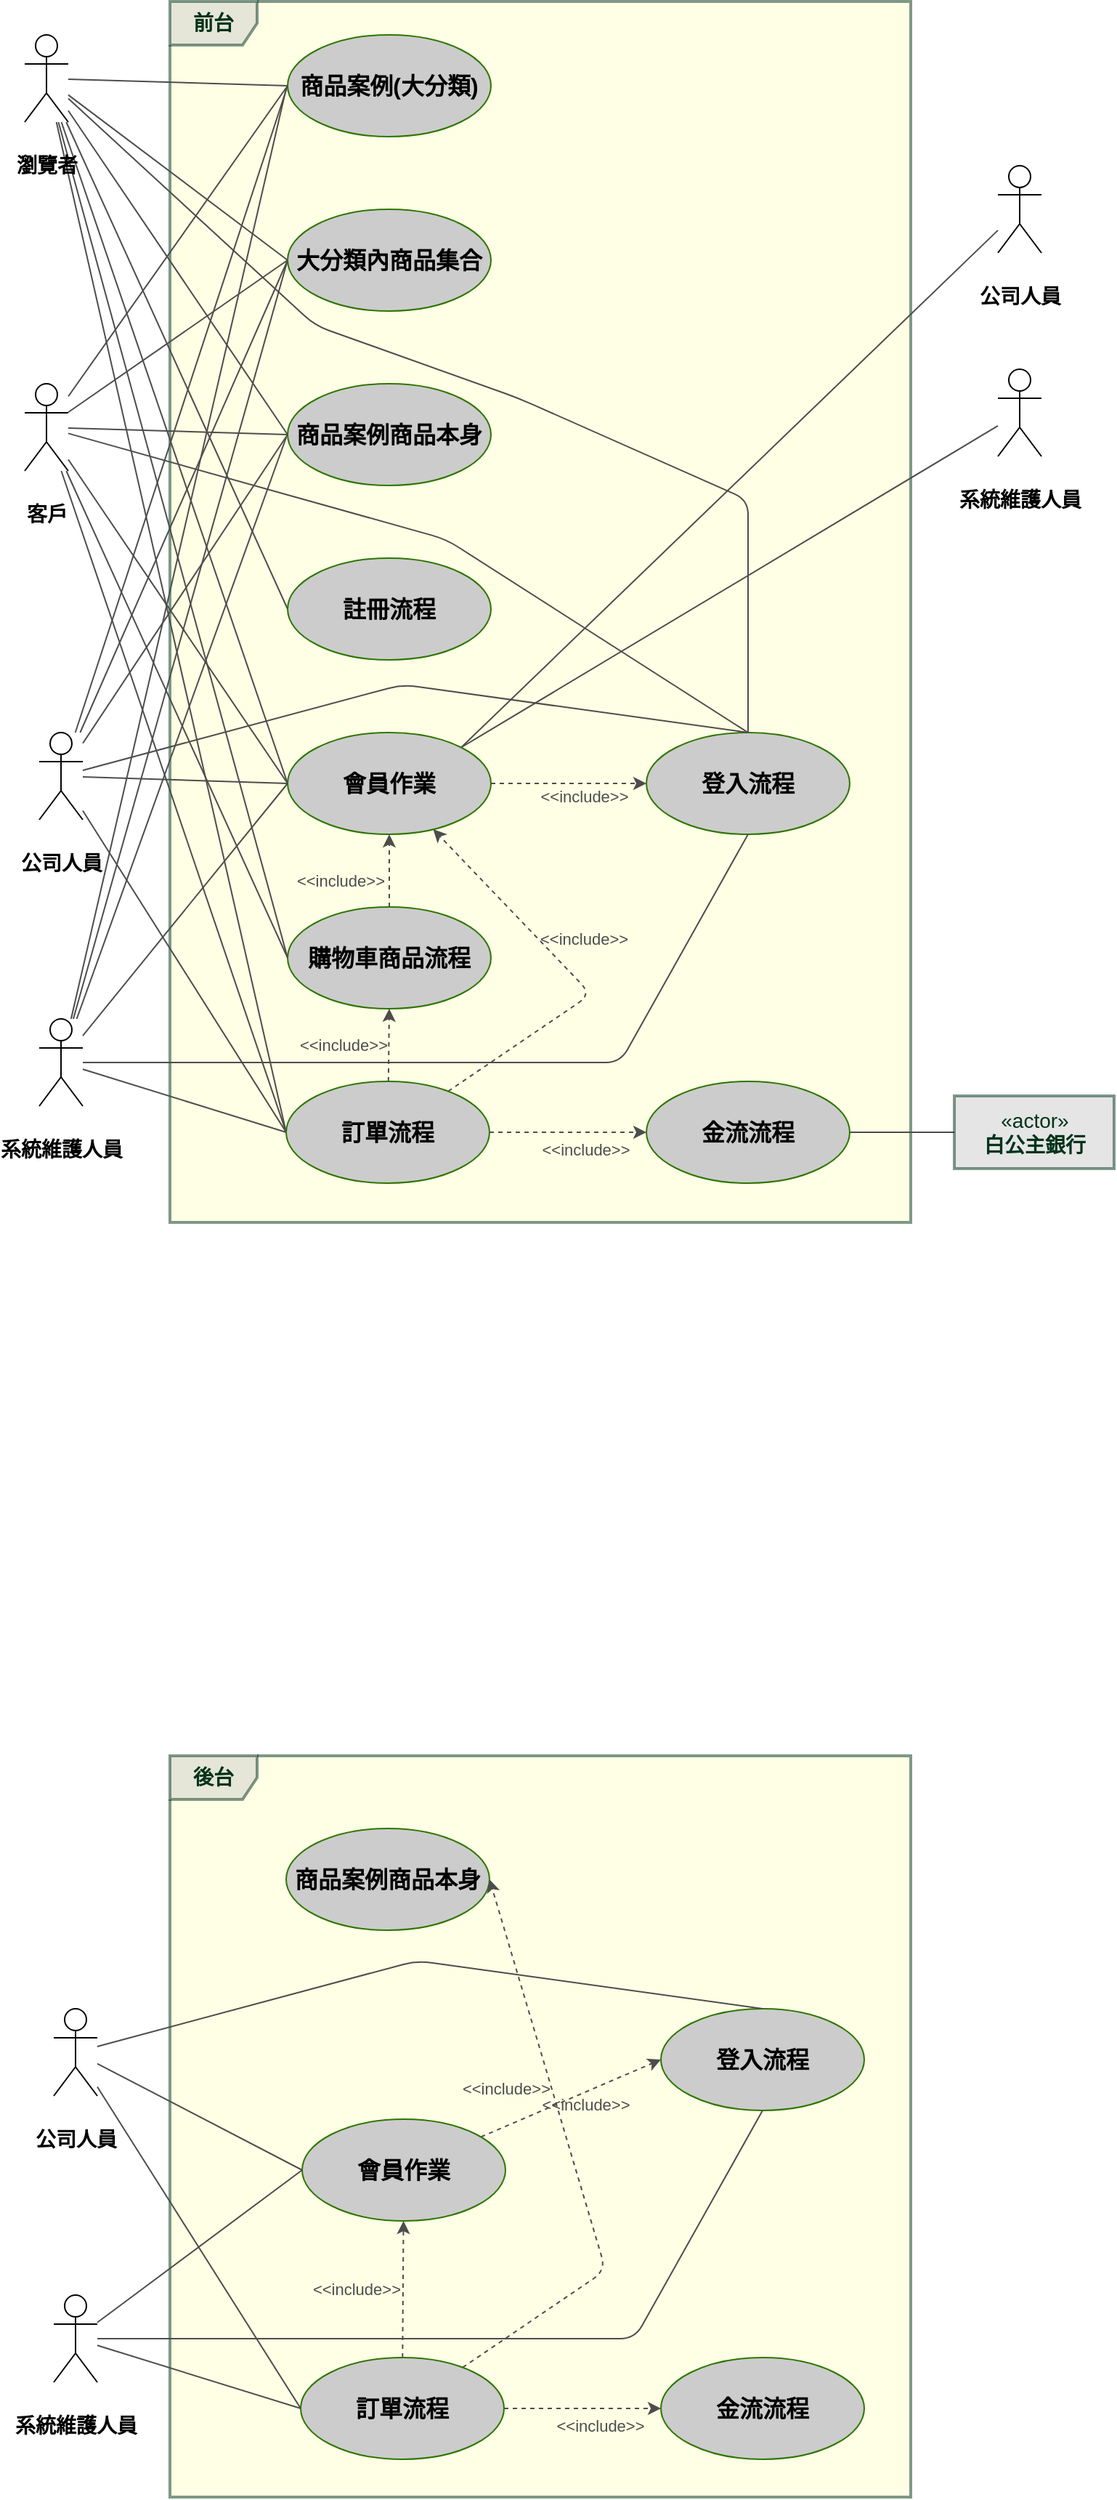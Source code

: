 <mxfile pages="3">
    <diagram id="V7DGzK6TTjDBdNX_tZ4m" name="(b) 小題">
        <mxGraphModel dx="1795" dy="998" grid="0" gridSize="10" guides="1" tooltips="1" connect="1" arrows="1" fold="1" page="1" pageScale="1" pageWidth="827" pageHeight="1169" background="#ffffff" math="0" shadow="0">
            <root>
                <mxCell id="0"/>
                <mxCell id="1" parent="0"/>
                <mxCell id="jiONsvnFXh6poPVzHXg6-112" value="&lt;b&gt;前台&lt;/b&gt;" style="shape=umlFrame;whiteSpace=wrap;html=1;shadow=0;glass=0;labelBackgroundColor=none;fontSize=14;fontColor=#00331A;strokeColor=#00331A;strokeWidth=2;fillColor=#CCCCCC;gradientColor=none;opacity=50;labelBorderColor=none;swimlaneFillColor=#FFFFCC;" parent="1" vertex="1">
                    <mxGeometry x="170" y="40" width="510" height="840" as="geometry"/>
                </mxCell>
                <mxCell id="2lpB8Ap2M8CmDzndFlWm-1" style="edgeStyle=none;html=1;entryX=0;entryY=0.5;entryDx=0;entryDy=0;strokeColor=none;endArrow=none;endFill=0;" parent="1" source="2lpB8Ap2M8CmDzndFlWm-10" target="2lpB8Ap2M8CmDzndFlWm-11" edge="1">
                    <mxGeometry relative="1" as="geometry"/>
                </mxCell>
                <mxCell id="2lpB8Ap2M8CmDzndFlWm-2" style="edgeStyle=none;html=1;entryX=0;entryY=0.5;entryDx=0;entryDy=0;startArrow=none;startFill=0;endArrow=none;endFill=0;strokeColor=#4D4D4D;" parent="1" source="2lpB8Ap2M8CmDzndFlWm-10" target="2lpB8Ap2M8CmDzndFlWm-11" edge="1">
                    <mxGeometry relative="1" as="geometry"/>
                </mxCell>
                <mxCell id="2lpB8Ap2M8CmDzndFlWm-3" style="edgeStyle=none;html=1;entryX=0;entryY=0.5;entryDx=0;entryDy=0;startArrow=none;startFill=0;endArrow=none;endFill=0;strokeColor=#4D4D4D;" parent="1" source="2lpB8Ap2M8CmDzndFlWm-10" target="2lpB8Ap2M8CmDzndFlWm-12" edge="1">
                    <mxGeometry relative="1" as="geometry"/>
                </mxCell>
                <mxCell id="2lpB8Ap2M8CmDzndFlWm-4" style="edgeStyle=none;html=1;entryX=0;entryY=0.5;entryDx=0;entryDy=0;startArrow=none;startFill=0;endArrow=none;endFill=0;strokeColor=#4D4D4D;" parent="1" source="2lpB8Ap2M8CmDzndFlWm-10" target="2lpB8Ap2M8CmDzndFlWm-13" edge="1">
                    <mxGeometry relative="1" as="geometry"/>
                </mxCell>
                <mxCell id="2lpB8Ap2M8CmDzndFlWm-5" style="edgeStyle=none;html=1;entryX=0;entryY=0.5;entryDx=0;entryDy=0;startArrow=none;startFill=0;endArrow=none;endFill=0;strokeColor=#4D4D4D;" parent="1" source="2lpB8Ap2M8CmDzndFlWm-10" target="2lpB8Ap2M8CmDzndFlWm-14" edge="1">
                    <mxGeometry relative="1" as="geometry"/>
                </mxCell>
                <mxCell id="2lpB8Ap2M8CmDzndFlWm-6" style="edgeStyle=none;html=1;entryX=0;entryY=0.5;entryDx=0;entryDy=0;startArrow=none;startFill=0;endArrow=none;endFill=0;strokeColor=#4D4D4D;" parent="1" source="2lpB8Ap2M8CmDzndFlWm-10" target="2lpB8Ap2M8CmDzndFlWm-18" edge="1">
                    <mxGeometry relative="1" as="geometry"/>
                </mxCell>
                <mxCell id="2lpB8Ap2M8CmDzndFlWm-7" style="edgeStyle=none;html=1;startArrow=none;startFill=0;endArrow=none;endFill=0;entryX=0.5;entryY=0;entryDx=0;entryDy=0;strokeColor=#4D4D4D;" parent="1" source="2lpB8Ap2M8CmDzndFlWm-10" target="2lpB8Ap2M8CmDzndFlWm-15" edge="1">
                    <mxGeometry relative="1" as="geometry">
                        <mxPoint x="610" y="533" as="targetPoint"/>
                        <Array as="points">
                            <mxPoint x="270" y="263"/>
                            <mxPoint x="410" y="313"/>
                            <mxPoint x="568" y="383"/>
                        </Array>
                    </mxGeometry>
                </mxCell>
                <mxCell id="2lpB8Ap2M8CmDzndFlWm-8" style="edgeStyle=none;html=1;entryX=0;entryY=0.5;entryDx=0;entryDy=0;startArrow=none;startFill=0;endArrow=none;endFill=0;strokeColor=#4D4D4D;" parent="1" source="2lpB8Ap2M8CmDzndFlWm-10" target="2lpB8Ap2M8CmDzndFlWm-25" edge="1">
                    <mxGeometry relative="1" as="geometry"/>
                </mxCell>
                <mxCell id="2lpB8Ap2M8CmDzndFlWm-9" style="edgeStyle=none;html=1;entryX=0;entryY=0.5;entryDx=0;entryDy=0;startArrow=none;startFill=0;endArrow=none;endFill=0;strokeColor=#4D4D4D;" parent="1" source="2lpB8Ap2M8CmDzndFlWm-10" target="2lpB8Ap2M8CmDzndFlWm-28" edge="1">
                    <mxGeometry relative="1" as="geometry"/>
                </mxCell>
                <mxCell id="2lpB8Ap2M8CmDzndFlWm-10" value="瀏覽者" style="shape=umlActor;verticalLabelPosition=bottom;verticalAlign=middle;html=1;shadow=0;fillColor=none;gradientColor=none;strokeColor=#000000;fontColor=#000000;fontSize=14;fontStyle=1" parent="1" vertex="1">
                    <mxGeometry x="70" y="63" width="30" height="60" as="geometry"/>
                </mxCell>
                <mxCell id="2lpB8Ap2M8CmDzndFlWm-11" value="商品案例(大分類)" style="ellipse;whiteSpace=wrap;html=1;fontStyle=1;fontSize=16;fillColor=#CCCCCC;fontColor=#000000;strokeColor=#2D7600;" parent="1" vertex="1">
                    <mxGeometry x="251" y="63" width="140" height="70" as="geometry"/>
                </mxCell>
                <mxCell id="2lpB8Ap2M8CmDzndFlWm-12" value="大分類內商品集合" style="ellipse;whiteSpace=wrap;html=1;fontStyle=1;fontSize=16;fillColor=#CCCCCC;fontColor=#000000;strokeColor=#2D7600;" parent="1" vertex="1">
                    <mxGeometry x="251" y="183" width="140" height="70" as="geometry"/>
                </mxCell>
                <mxCell id="2lpB8Ap2M8CmDzndFlWm-13" value="商品案例商品本身" style="ellipse;whiteSpace=wrap;html=1;fontStyle=1;fontSize=16;fillColor=#CCCCCC;fontColor=#000000;strokeColor=#2D7600;" parent="1" vertex="1">
                    <mxGeometry x="251" y="303" width="140" height="70" as="geometry"/>
                </mxCell>
                <mxCell id="2lpB8Ap2M8CmDzndFlWm-14" value="註冊流程" style="ellipse;whiteSpace=wrap;html=1;fontStyle=1;fontSize=16;fillColor=#CCCCCC;fontColor=#000000;strokeColor=#2D7600;" parent="1" vertex="1">
                    <mxGeometry x="251" y="423" width="140" height="70" as="geometry"/>
                </mxCell>
                <mxCell id="2lpB8Ap2M8CmDzndFlWm-15" value="登入流程" style="ellipse;whiteSpace=wrap;html=1;fontStyle=1;fontSize=16;fillColor=#CCCCCC;fontColor=#000000;strokeColor=#2D7600;" parent="1" vertex="1">
                    <mxGeometry x="498" y="543" width="140" height="70" as="geometry"/>
                </mxCell>
                <mxCell id="2lpB8Ap2M8CmDzndFlWm-16" style="edgeStyle=none;html=1;dashed=1;startArrow=none;startFill=0;endArrow=classic;endFill=1;entryX=0.5;entryY=1;entryDx=0;entryDy=0;strokeColor=#4D4D4D;" parent="1" source="2lpB8Ap2M8CmDzndFlWm-18" target="2lpB8Ap2M8CmDzndFlWm-28" edge="1">
                    <mxGeometry relative="1" as="geometry"/>
                </mxCell>
                <mxCell id="2lpB8Ap2M8CmDzndFlWm-17" value="&amp;lt;&amp;lt;include&amp;gt;&amp;gt;" style="edgeLabel;html=1;align=right;verticalAlign=middle;resizable=0;points=[];labelBackgroundColor=none;fontColor=#4D4D4D;" parent="2lpB8Ap2M8CmDzndFlWm-16" vertex="1" connectable="0">
                    <mxGeometry x="-0.276" y="3" relative="1" as="geometry">
                        <mxPoint as="offset"/>
                    </mxGeometry>
                </mxCell>
                <mxCell id="2lpB8Ap2M8CmDzndFlWm-18" value="購物車商品流程" style="ellipse;whiteSpace=wrap;html=1;fontStyle=1;fontSize=16;fillColor=#CCCCCC;fontColor=#000000;strokeColor=#2D7600;" parent="1" vertex="1">
                    <mxGeometry x="251" y="663" width="140" height="70" as="geometry"/>
                </mxCell>
                <mxCell id="WgGnD8_wtzOXUDFYN0VH-56" style="edgeStyle=none;html=1;entryX=0;entryY=0.5;entryDx=0;entryDy=0;labelBackgroundColor=none;fontSize=14;fontColor=#00331A;startArrow=none;startFill=0;endArrow=none;endFill=0;strokeColor=#4D4D4D;" parent="1" source="2lpB8Ap2M8CmDzndFlWm-19" target="WgGnD8_wtzOXUDFYN0VH-55" edge="1">
                    <mxGeometry relative="1" as="geometry"/>
                </mxCell>
                <mxCell id="2lpB8Ap2M8CmDzndFlWm-19" value="金流流程" style="ellipse;whiteSpace=wrap;html=1;fontStyle=1;fontSize=16;fillColor=#CCCCCC;fontColor=#000000;strokeColor=#2D7600;" parent="1" vertex="1">
                    <mxGeometry x="498" y="783" width="140" height="70" as="geometry"/>
                </mxCell>
                <mxCell id="2lpB8Ap2M8CmDzndFlWm-20" value="&amp;lt;&amp;lt;include&amp;gt;&amp;gt;" style="edgeStyle=none;html=1;entryX=0.5;entryY=1;entryDx=0;entryDy=0;startArrow=none;startFill=0;endArrow=classic;endFill=1;dashed=1;align=right;labelBackgroundColor=none;fontColor=#4D4D4D;strokeColor=#4D4D4D;" parent="1" source="2lpB8Ap2M8CmDzndFlWm-25" target="2lpB8Ap2M8CmDzndFlWm-18" edge="1">
                    <mxGeometry relative="1" as="geometry"/>
                </mxCell>
                <mxCell id="2lpB8Ap2M8CmDzndFlWm-21" style="edgeStyle=none;html=1;dashed=1;startArrow=none;startFill=0;endArrow=classic;endFill=1;strokeColor=#4D4D4D;" parent="1" source="2lpB8Ap2M8CmDzndFlWm-25" target="2lpB8Ap2M8CmDzndFlWm-28" edge="1">
                    <mxGeometry relative="1" as="geometry">
                        <Array as="points">
                            <mxPoint x="460" y="723"/>
                        </Array>
                    </mxGeometry>
                </mxCell>
                <mxCell id="2lpB8Ap2M8CmDzndFlWm-22" value="&amp;lt;&amp;lt;include&amp;gt;&amp;gt;" style="edgeLabel;html=1;align=left;verticalAlign=middle;resizable=0;points=[];fontColor=#4D4D4D;labelBackgroundColor=none;" parent="2lpB8Ap2M8CmDzndFlWm-21" vertex="1" connectable="0">
                    <mxGeometry x="0.25" relative="1" as="geometry">
                        <mxPoint as="offset"/>
                    </mxGeometry>
                </mxCell>
                <mxCell id="2lpB8Ap2M8CmDzndFlWm-23" style="edgeStyle=none;html=1;entryX=0;entryY=0.5;entryDx=0;entryDy=0;dashed=1;startArrow=none;startFill=0;endArrow=classic;endFill=1;strokeColor=#4D4D4D;" parent="1" source="2lpB8Ap2M8CmDzndFlWm-25" target="2lpB8Ap2M8CmDzndFlWm-19" edge="1">
                    <mxGeometry relative="1" as="geometry"/>
                </mxCell>
                <mxCell id="2lpB8Ap2M8CmDzndFlWm-24" value="&amp;lt;&amp;lt;include&amp;gt;&amp;gt;" style="edgeLabel;html=1;align=center;verticalAlign=top;resizable=0;points=[];fontColor=#4D4D4D;labelBackgroundColor=none;" parent="2lpB8Ap2M8CmDzndFlWm-23" vertex="1" connectable="0">
                    <mxGeometry x="0.217" y="1" relative="1" as="geometry">
                        <mxPoint as="offset"/>
                    </mxGeometry>
                </mxCell>
                <mxCell id="2lpB8Ap2M8CmDzndFlWm-25" value="訂單流程" style="ellipse;whiteSpace=wrap;html=1;fontStyle=1;fontSize=16;fillColor=#CCCCCC;fontColor=#000000;strokeColor=#2D7600;" parent="1" vertex="1">
                    <mxGeometry x="250" y="783" width="140" height="70" as="geometry"/>
                </mxCell>
                <mxCell id="2lpB8Ap2M8CmDzndFlWm-26" style="edgeStyle=none;html=1;entryX=0;entryY=0.5;entryDx=0;entryDy=0;startArrow=none;startFill=0;endArrow=classic;endFill=1;dashed=1;spacingBottom=0;verticalAlign=bottom;strokeColor=#4D4D4D;" parent="1" source="2lpB8Ap2M8CmDzndFlWm-28" target="2lpB8Ap2M8CmDzndFlWm-15" edge="1">
                    <mxGeometry relative="1" as="geometry"/>
                </mxCell>
                <mxCell id="2lpB8Ap2M8CmDzndFlWm-27" value="&amp;lt;&amp;lt;include&amp;gt;&amp;gt;" style="edgeLabel;html=1;align=center;verticalAlign=top;resizable=0;points=[];horizontal=1;labelBackgroundColor=none;fontColor=#4D4D4D;" parent="2lpB8Ap2M8CmDzndFlWm-26" vertex="1" connectable="0">
                    <mxGeometry x="0.187" y="4" relative="1" as="geometry">
                        <mxPoint as="offset"/>
                    </mxGeometry>
                </mxCell>
                <mxCell id="2lpB8Ap2M8CmDzndFlWm-28" value="會員作業" style="ellipse;whiteSpace=wrap;html=1;fontStyle=1;fontSize=16;fillColor=#CCCCCC;fontColor=#000000;strokeColor=#2D7600;" parent="1" vertex="1">
                    <mxGeometry x="251" y="543" width="140" height="70" as="geometry"/>
                </mxCell>
                <mxCell id="2lpB8Ap2M8CmDzndFlWm-29" style="edgeStyle=none;html=1;entryX=1;entryY=0;entryDx=0;entryDy=0;labelBackgroundColor=none;fontSize=14;fontColor=#4D4D4D;startArrow=none;startFill=0;endArrow=none;endFill=0;strokeColor=#4D4D4D;" parent="1" source="2lpB8Ap2M8CmDzndFlWm-30" target="2lpB8Ap2M8CmDzndFlWm-28" edge="1">
                    <mxGeometry relative="1" as="geometry"/>
                </mxCell>
                <mxCell id="2lpB8Ap2M8CmDzndFlWm-30" value="公司人員" style="shape=umlActor;verticalLabelPosition=bottom;verticalAlign=middle;html=1;shadow=0;fillColor=none;gradientColor=none;strokeColor=#000000;fontColor=#000000;fontSize=14;fontStyle=1" parent="1" vertex="1">
                    <mxGeometry x="740" y="153" width="30" height="60" as="geometry"/>
                </mxCell>
                <mxCell id="2lpB8Ap2M8CmDzndFlWm-31" style="edgeStyle=none;html=1;entryX=1;entryY=0;entryDx=0;entryDy=0;labelBackgroundColor=none;fontSize=14;fontColor=#4D4D4D;startArrow=none;startFill=0;endArrow=none;endFill=0;strokeColor=#4D4D4D;" parent="1" source="2lpB8Ap2M8CmDzndFlWm-32" target="2lpB8Ap2M8CmDzndFlWm-28" edge="1">
                    <mxGeometry relative="1" as="geometry"/>
                </mxCell>
                <mxCell id="2lpB8Ap2M8CmDzndFlWm-32" value="系統維護人員" style="shape=umlActor;verticalLabelPosition=bottom;verticalAlign=middle;html=1;shadow=0;fillColor=none;gradientColor=none;strokeColor=#000000;fontColor=#000000;fontSize=14;fontStyle=1" parent="1" vertex="1">
                    <mxGeometry x="740" y="293" width="30" height="60" as="geometry"/>
                </mxCell>
                <mxCell id="2lpB8Ap2M8CmDzndFlWm-33" style="edgeStyle=none;html=1;entryX=0;entryY=0.5;entryDx=0;entryDy=0;labelBackgroundColor=none;fontSize=14;fontColor=#00331A;startArrow=none;startFill=0;endArrow=none;endFill=0;strokeColor=#4D4D4D;" parent="1" source="2lpB8Ap2M8CmDzndFlWm-40" target="2lpB8Ap2M8CmDzndFlWm-11" edge="1">
                    <mxGeometry relative="1" as="geometry"/>
                </mxCell>
                <mxCell id="2lpB8Ap2M8CmDzndFlWm-34" style="edgeStyle=none;html=1;entryX=0;entryY=0.5;entryDx=0;entryDy=0;labelBackgroundColor=none;fontSize=14;fontColor=#00331A;startArrow=none;startFill=0;endArrow=none;endFill=0;strokeColor=#4D4D4D;" parent="1" source="2lpB8Ap2M8CmDzndFlWm-40" target="2lpB8Ap2M8CmDzndFlWm-12" edge="1">
                    <mxGeometry relative="1" as="geometry"/>
                </mxCell>
                <mxCell id="2lpB8Ap2M8CmDzndFlWm-35" style="edgeStyle=none;html=1;entryX=0;entryY=0.5;entryDx=0;entryDy=0;labelBackgroundColor=none;fontSize=14;fontColor=#00331A;startArrow=none;startFill=0;endArrow=none;endFill=0;strokeColor=#4D4D4D;" parent="1" source="2lpB8Ap2M8CmDzndFlWm-40" target="2lpB8Ap2M8CmDzndFlWm-13" edge="1">
                    <mxGeometry relative="1" as="geometry"/>
                </mxCell>
                <mxCell id="2lpB8Ap2M8CmDzndFlWm-36" style="edgeStyle=none;html=1;entryX=0.5;entryY=0;entryDx=0;entryDy=0;labelBackgroundColor=none;fontSize=14;fontColor=#00331A;startArrow=none;startFill=0;endArrow=none;endFill=0;strokeColor=#4D4D4D;" parent="1" source="2lpB8Ap2M8CmDzndFlWm-40" target="2lpB8Ap2M8CmDzndFlWm-15" edge="1">
                    <mxGeometry relative="1" as="geometry">
                        <Array as="points">
                            <mxPoint x="360" y="410"/>
                        </Array>
                    </mxGeometry>
                </mxCell>
                <mxCell id="2lpB8Ap2M8CmDzndFlWm-37" style="edgeStyle=none;html=1;entryX=0;entryY=0.5;entryDx=0;entryDy=0;labelBackgroundColor=none;fontSize=14;fontColor=#00331A;startArrow=none;startFill=0;endArrow=none;endFill=0;strokeColor=#4D4D4D;" parent="1" source="2lpB8Ap2M8CmDzndFlWm-40" target="2lpB8Ap2M8CmDzndFlWm-28" edge="1">
                    <mxGeometry relative="1" as="geometry"/>
                </mxCell>
                <mxCell id="2lpB8Ap2M8CmDzndFlWm-38" style="edgeStyle=none;html=1;entryX=0;entryY=0.5;entryDx=0;entryDy=0;labelBackgroundColor=none;fontSize=14;fontColor=#00331A;startArrow=none;startFill=0;endArrow=none;endFill=0;strokeColor=#4D4D4D;" parent="1" source="2lpB8Ap2M8CmDzndFlWm-40" target="2lpB8Ap2M8CmDzndFlWm-18" edge="1">
                    <mxGeometry relative="1" as="geometry"/>
                </mxCell>
                <mxCell id="2lpB8Ap2M8CmDzndFlWm-39" style="edgeStyle=none;html=1;entryX=0;entryY=0.5;entryDx=0;entryDy=0;labelBackgroundColor=none;fontSize=14;fontColor=#00331A;startArrow=none;startFill=0;endArrow=none;endFill=0;strokeColor=#4D4D4D;" parent="1" source="2lpB8Ap2M8CmDzndFlWm-40" target="2lpB8Ap2M8CmDzndFlWm-25" edge="1">
                    <mxGeometry relative="1" as="geometry"/>
                </mxCell>
                <mxCell id="2lpB8Ap2M8CmDzndFlWm-40" value="客戶" style="shape=umlActor;verticalLabelPosition=bottom;verticalAlign=middle;html=1;shadow=0;fillColor=none;gradientColor=none;strokeColor=#000000;fontColor=#000000;fontSize=14;fontStyle=1" parent="1" vertex="1">
                    <mxGeometry x="70" y="303" width="30" height="60" as="geometry"/>
                </mxCell>
                <mxCell id="2lpB8Ap2M8CmDzndFlWm-41" style="edgeStyle=none;html=1;entryX=0;entryY=0.5;entryDx=0;entryDy=0;labelBackgroundColor=none;fontSize=14;fontColor=#00331A;startArrow=none;startFill=0;endArrow=none;endFill=0;strokeColor=#4D4D4D;" parent="1" source="2lpB8Ap2M8CmDzndFlWm-47" target="2lpB8Ap2M8CmDzndFlWm-11" edge="1">
                    <mxGeometry relative="1" as="geometry"/>
                </mxCell>
                <mxCell id="2lpB8Ap2M8CmDzndFlWm-42" style="edgeStyle=none;html=1;entryX=0;entryY=0.5;entryDx=0;entryDy=0;labelBackgroundColor=none;fontSize=14;fontColor=#00331A;startArrow=none;startFill=0;endArrow=none;endFill=0;strokeColor=#4D4D4D;" parent="1" source="2lpB8Ap2M8CmDzndFlWm-47" target="2lpB8Ap2M8CmDzndFlWm-12" edge="1">
                    <mxGeometry relative="1" as="geometry"/>
                </mxCell>
                <mxCell id="2lpB8Ap2M8CmDzndFlWm-43" style="edgeStyle=none;html=1;entryX=0;entryY=0.5;entryDx=0;entryDy=0;labelBackgroundColor=none;fontSize=14;fontColor=#00331A;startArrow=none;startFill=0;endArrow=none;endFill=0;strokeColor=#4D4D4D;" parent="1" source="2lpB8Ap2M8CmDzndFlWm-47" target="2lpB8Ap2M8CmDzndFlWm-13" edge="1">
                    <mxGeometry relative="1" as="geometry"/>
                </mxCell>
                <mxCell id="2lpB8Ap2M8CmDzndFlWm-44" style="edgeStyle=none;html=1;entryX=0;entryY=0.5;entryDx=0;entryDy=0;labelBackgroundColor=none;fontSize=14;fontColor=#00331A;startArrow=none;startFill=0;endArrow=none;endFill=0;strokeColor=#4D4D4D;" parent="1" source="2lpB8Ap2M8CmDzndFlWm-47" target="2lpB8Ap2M8CmDzndFlWm-28" edge="1">
                    <mxGeometry relative="1" as="geometry"/>
                </mxCell>
                <mxCell id="2lpB8Ap2M8CmDzndFlWm-45" style="edgeStyle=none;html=1;entryX=0.5;entryY=0;entryDx=0;entryDy=0;labelBackgroundColor=none;fontSize=14;fontColor=#00331A;startArrow=none;startFill=0;endArrow=none;endFill=0;strokeColor=#4D4D4D;" parent="1" source="2lpB8Ap2M8CmDzndFlWm-47" target="2lpB8Ap2M8CmDzndFlWm-15" edge="1">
                    <mxGeometry relative="1" as="geometry">
                        <Array as="points">
                            <mxPoint x="330" y="510"/>
                        </Array>
                    </mxGeometry>
                </mxCell>
                <mxCell id="2lpB8Ap2M8CmDzndFlWm-46" style="edgeStyle=none;html=1;entryX=0;entryY=0.5;entryDx=0;entryDy=0;labelBackgroundColor=none;fontSize=14;fontColor=#00331A;startArrow=none;startFill=0;endArrow=none;endFill=0;strokeColor=#4D4D4D;" parent="1" source="2lpB8Ap2M8CmDzndFlWm-47" target="2lpB8Ap2M8CmDzndFlWm-25" edge="1">
                    <mxGeometry relative="1" as="geometry"/>
                </mxCell>
                <mxCell id="2lpB8Ap2M8CmDzndFlWm-47" value="公司人員" style="shape=umlActor;verticalLabelPosition=bottom;verticalAlign=middle;html=1;shadow=0;fillColor=none;gradientColor=none;strokeColor=#000000;fontColor=#000000;fontSize=14;fontStyle=1" parent="1" vertex="1">
                    <mxGeometry x="80" y="543" width="30" height="60" as="geometry"/>
                </mxCell>
                <mxCell id="2lpB8Ap2M8CmDzndFlWm-48" style="edgeStyle=none;html=1;labelBackgroundColor=none;fontSize=14;fontColor=#00331A;startArrow=none;startFill=0;endArrow=none;endFill=0;strokeColor=#4D4D4D;" parent="1" source="2lpB8Ap2M8CmDzndFlWm-54" edge="1">
                    <mxGeometry relative="1" as="geometry">
                        <mxPoint x="250" y="100" as="targetPoint"/>
                    </mxGeometry>
                </mxCell>
                <mxCell id="2lpB8Ap2M8CmDzndFlWm-49" style="edgeStyle=none;html=1;entryX=0;entryY=0.5;entryDx=0;entryDy=0;labelBackgroundColor=none;fontSize=14;fontColor=#00331A;startArrow=none;startFill=0;endArrow=none;endFill=0;strokeColor=#4D4D4D;" parent="1" source="2lpB8Ap2M8CmDzndFlWm-54" target="2lpB8Ap2M8CmDzndFlWm-12" edge="1">
                    <mxGeometry relative="1" as="geometry"/>
                </mxCell>
                <mxCell id="2lpB8Ap2M8CmDzndFlWm-50" style="edgeStyle=none;html=1;labelBackgroundColor=none;fontSize=14;fontColor=#00331A;startArrow=none;startFill=0;endArrow=none;endFill=0;strokeColor=#4D4D4D;" parent="1" source="2lpB8Ap2M8CmDzndFlWm-54" edge="1">
                    <mxGeometry relative="1" as="geometry">
                        <mxPoint x="250" y="340" as="targetPoint"/>
                    </mxGeometry>
                </mxCell>
                <mxCell id="2lpB8Ap2M8CmDzndFlWm-51" style="edgeStyle=none;html=1;entryX=0;entryY=0.5;entryDx=0;entryDy=0;labelBackgroundColor=none;fontSize=14;fontColor=#00331A;startArrow=none;startFill=0;endArrow=none;endFill=0;strokeColor=#4D4D4D;" parent="1" source="2lpB8Ap2M8CmDzndFlWm-54" target="2lpB8Ap2M8CmDzndFlWm-28" edge="1">
                    <mxGeometry relative="1" as="geometry"/>
                </mxCell>
                <mxCell id="2lpB8Ap2M8CmDzndFlWm-52" style="edgeStyle=none;html=1;labelBackgroundColor=none;fontSize=14;fontColor=#00331A;startArrow=none;startFill=0;endArrow=none;endFill=0;strokeColor=#4D4D4D;entryX=0;entryY=0.5;entryDx=0;entryDy=0;" parent="1" source="2lpB8Ap2M8CmDzndFlWm-54" target="2lpB8Ap2M8CmDzndFlWm-25" edge="1">
                    <mxGeometry relative="1" as="geometry">
                        <mxPoint x="250" y="700" as="targetPoint"/>
                    </mxGeometry>
                </mxCell>
                <mxCell id="2lpB8Ap2M8CmDzndFlWm-53" style="edgeStyle=none;html=1;entryX=0.5;entryY=1;entryDx=0;entryDy=0;labelBackgroundColor=none;fontSize=14;fontColor=#00331A;startArrow=none;startFill=0;endArrow=none;endFill=0;strokeColor=#4D4D4D;" parent="1" source="2lpB8Ap2M8CmDzndFlWm-54" target="2lpB8Ap2M8CmDzndFlWm-15" edge="1">
                    <mxGeometry relative="1" as="geometry">
                        <Array as="points">
                            <mxPoint x="480" y="770"/>
                        </Array>
                    </mxGeometry>
                </mxCell>
                <mxCell id="2lpB8Ap2M8CmDzndFlWm-54" value="系統維護人員" style="shape=umlActor;verticalLabelPosition=bottom;verticalAlign=middle;html=1;shadow=0;fillColor=none;gradientColor=none;strokeColor=#000000;fontColor=#000000;fontSize=14;fontStyle=1" parent="1" vertex="1">
                    <mxGeometry x="80" y="740" width="30" height="60" as="geometry"/>
                </mxCell>
                <mxCell id="2lpB8Ap2M8CmDzndFlWm-55" value="&lt;b&gt;後台&lt;/b&gt;" style="shape=umlFrame;whiteSpace=wrap;html=1;shadow=0;glass=0;labelBackgroundColor=none;fontSize=14;fontColor=#00331A;strokeColor=#00331A;strokeWidth=2;fillColor=#CCCCCC;gradientColor=none;opacity=50;swimlaneFillColor=#FFFFCC;" parent="1" vertex="1">
                    <mxGeometry x="170" y="1247" width="510" height="510" as="geometry"/>
                </mxCell>
                <mxCell id="WgGnD8_wtzOXUDFYN0VH-1" style="edgeStyle=none;html=1;entryX=0;entryY=0.5;entryDx=0;entryDy=0;strokeColor=none;endArrow=none;endFill=0;" parent="1" edge="1">
                    <mxGeometry relative="1" as="geometry">
                        <mxPoint x="100" y="1291.452" as="sourcePoint"/>
                        <mxPoint x="251.0" y="1296" as="targetPoint"/>
                    </mxGeometry>
                </mxCell>
                <mxCell id="WgGnD8_wtzOXUDFYN0VH-13" value="商品案例商品本身" style="ellipse;whiteSpace=wrap;html=1;fontStyle=1;fontSize=16;fillColor=#CCCCCC;fontColor=#000000;strokeColor=#2D7600;" parent="1" vertex="1">
                    <mxGeometry x="250" y="1297" width="140" height="70" as="geometry"/>
                </mxCell>
                <mxCell id="WgGnD8_wtzOXUDFYN0VH-15" value="登入流程" style="ellipse;whiteSpace=wrap;html=1;fontStyle=1;fontSize=16;fillColor=#CCCCCC;fontColor=#000000;strokeColor=#2D7600;" parent="1" vertex="1">
                    <mxGeometry x="508" y="1421" width="140" height="70" as="geometry"/>
                </mxCell>
                <mxCell id="WgGnD8_wtzOXUDFYN0VH-19" value="金流流程" style="ellipse;whiteSpace=wrap;html=1;fontStyle=1;fontSize=16;fillColor=#CCCCCC;fontColor=#000000;strokeColor=#2D7600;" parent="1" vertex="1">
                    <mxGeometry x="508" y="1661" width="140" height="70" as="geometry"/>
                </mxCell>
                <mxCell id="WgGnD8_wtzOXUDFYN0VH-20" value="&amp;lt;&amp;lt;include&amp;gt;&amp;gt;" style="edgeStyle=none;html=1;startArrow=none;startFill=0;endArrow=classic;endFill=1;dashed=1;align=right;labelBackgroundColor=none;fontColor=#4D4D4D;strokeColor=#4D4D4D;" parent="1" source="WgGnD8_wtzOXUDFYN0VH-25" target="WgGnD8_wtzOXUDFYN0VH-28" edge="1">
                    <mxGeometry relative="1" as="geometry">
                        <mxPoint x="331" y="1611" as="targetPoint"/>
                    </mxGeometry>
                </mxCell>
                <mxCell id="WgGnD8_wtzOXUDFYN0VH-21" style="edgeStyle=none;html=1;dashed=1;startArrow=none;startFill=0;endArrow=classic;endFill=1;strokeColor=#4D4D4D;entryX=1;entryY=0.5;entryDx=0;entryDy=0;" parent="1" source="WgGnD8_wtzOXUDFYN0VH-25" target="WgGnD8_wtzOXUDFYN0VH-13" edge="1">
                    <mxGeometry relative="1" as="geometry">
                        <Array as="points">
                            <mxPoint x="470" y="1601"/>
                        </Array>
                    </mxGeometry>
                </mxCell>
                <mxCell id="WgGnD8_wtzOXUDFYN0VH-22" value="&amp;lt;&amp;lt;include&amp;gt;&amp;gt;" style="edgeLabel;html=1;align=right;verticalAlign=middle;resizable=0;points=[];fontColor=#4D4D4D;labelBackgroundColor=none;" parent="WgGnD8_wtzOXUDFYN0VH-21" vertex="1" connectable="0">
                    <mxGeometry x="0.25" relative="1" as="geometry">
                        <mxPoint as="offset"/>
                    </mxGeometry>
                </mxCell>
                <mxCell id="WgGnD8_wtzOXUDFYN0VH-23" style="edgeStyle=none;html=1;entryX=0;entryY=0.5;entryDx=0;entryDy=0;dashed=1;startArrow=none;startFill=0;endArrow=classic;endFill=1;strokeColor=#4D4D4D;" parent="1" source="WgGnD8_wtzOXUDFYN0VH-25" target="WgGnD8_wtzOXUDFYN0VH-19" edge="1">
                    <mxGeometry relative="1" as="geometry"/>
                </mxCell>
                <mxCell id="WgGnD8_wtzOXUDFYN0VH-24" value="&amp;lt;&amp;lt;include&amp;gt;&amp;gt;" style="edgeLabel;html=1;align=center;verticalAlign=top;resizable=0;points=[];fontColor=#4D4D4D;labelBackgroundColor=none;" parent="WgGnD8_wtzOXUDFYN0VH-23" vertex="1" connectable="0">
                    <mxGeometry x="0.217" y="1" relative="1" as="geometry">
                        <mxPoint as="offset"/>
                    </mxGeometry>
                </mxCell>
                <mxCell id="WgGnD8_wtzOXUDFYN0VH-25" value="訂單流程" style="ellipse;whiteSpace=wrap;html=1;fontStyle=1;fontSize=16;fillColor=#CCCCCC;fontColor=#000000;strokeColor=#2D7600;" parent="1" vertex="1">
                    <mxGeometry x="260" y="1661" width="140" height="70" as="geometry"/>
                </mxCell>
                <mxCell id="WgGnD8_wtzOXUDFYN0VH-26" style="edgeStyle=none;html=1;entryX=0;entryY=0.5;entryDx=0;entryDy=0;startArrow=none;startFill=0;endArrow=classic;endFill=1;dashed=1;spacingBottom=0;verticalAlign=bottom;strokeColor=#4D4D4D;" parent="1" source="WgGnD8_wtzOXUDFYN0VH-28" target="WgGnD8_wtzOXUDFYN0VH-15" edge="1">
                    <mxGeometry relative="1" as="geometry"/>
                </mxCell>
                <mxCell id="WgGnD8_wtzOXUDFYN0VH-27" value="&amp;lt;&amp;lt;include&amp;gt;&amp;gt;" style="edgeLabel;html=1;align=center;verticalAlign=top;resizable=0;points=[];horizontal=1;labelBackgroundColor=none;fontColor=#4D4D4D;" parent="WgGnD8_wtzOXUDFYN0VH-26" vertex="1" connectable="0">
                    <mxGeometry x="0.187" y="4" relative="1" as="geometry">
                        <mxPoint as="offset"/>
                    </mxGeometry>
                </mxCell>
                <mxCell id="WgGnD8_wtzOXUDFYN0VH-28" value="會員作業" style="ellipse;whiteSpace=wrap;html=1;fontStyle=1;fontSize=16;fillColor=#CCCCCC;fontColor=#000000;strokeColor=#2D7600;" parent="1" vertex="1">
                    <mxGeometry x="261" y="1497" width="140" height="70" as="geometry"/>
                </mxCell>
                <mxCell id="WgGnD8_wtzOXUDFYN0VH-44" style="edgeStyle=none;html=1;entryX=0;entryY=0.5;entryDx=0;entryDy=0;labelBackgroundColor=none;fontSize=14;fontColor=#00331A;startArrow=none;startFill=0;endArrow=none;endFill=0;strokeColor=#4D4D4D;" parent="1" source="WgGnD8_wtzOXUDFYN0VH-47" target="WgGnD8_wtzOXUDFYN0VH-28" edge="1">
                    <mxGeometry relative="1" as="geometry"/>
                </mxCell>
                <mxCell id="WgGnD8_wtzOXUDFYN0VH-45" style="edgeStyle=none;html=1;entryX=0.5;entryY=0;entryDx=0;entryDy=0;labelBackgroundColor=none;fontSize=14;fontColor=#00331A;startArrow=none;startFill=0;endArrow=none;endFill=0;strokeColor=#4D4D4D;" parent="1" source="WgGnD8_wtzOXUDFYN0VH-47" target="WgGnD8_wtzOXUDFYN0VH-15" edge="1">
                    <mxGeometry relative="1" as="geometry">
                        <Array as="points">
                            <mxPoint x="340" y="1388"/>
                        </Array>
                    </mxGeometry>
                </mxCell>
                <mxCell id="WgGnD8_wtzOXUDFYN0VH-46" style="edgeStyle=none;html=1;entryX=0;entryY=0.5;entryDx=0;entryDy=0;labelBackgroundColor=none;fontSize=14;fontColor=#00331A;startArrow=none;startFill=0;endArrow=none;endFill=0;strokeColor=#4D4D4D;" parent="1" source="WgGnD8_wtzOXUDFYN0VH-47" target="WgGnD8_wtzOXUDFYN0VH-25" edge="1">
                    <mxGeometry relative="1" as="geometry"/>
                </mxCell>
                <mxCell id="WgGnD8_wtzOXUDFYN0VH-47" value="公司人員" style="shape=umlActor;verticalLabelPosition=bottom;verticalAlign=middle;html=1;shadow=0;fillColor=none;gradientColor=none;strokeColor=#000000;fontColor=#000000;fontSize=14;fontStyle=1" parent="1" vertex="1">
                    <mxGeometry x="90" y="1421" width="30" height="60" as="geometry"/>
                </mxCell>
                <mxCell id="WgGnD8_wtzOXUDFYN0VH-51" style="edgeStyle=none;html=1;entryX=0;entryY=0.5;entryDx=0;entryDy=0;labelBackgroundColor=none;fontSize=14;fontColor=#00331A;startArrow=none;startFill=0;endArrow=none;endFill=0;strokeColor=#4D4D4D;" parent="1" source="WgGnD8_wtzOXUDFYN0VH-54" target="WgGnD8_wtzOXUDFYN0VH-28" edge="1">
                    <mxGeometry relative="1" as="geometry"/>
                </mxCell>
                <mxCell id="WgGnD8_wtzOXUDFYN0VH-52" style="edgeStyle=none;html=1;labelBackgroundColor=none;fontSize=14;fontColor=#00331A;startArrow=none;startFill=0;endArrow=none;endFill=0;strokeColor=#4D4D4D;entryX=0;entryY=0.5;entryDx=0;entryDy=0;" parent="1" source="WgGnD8_wtzOXUDFYN0VH-54" target="WgGnD8_wtzOXUDFYN0VH-25" edge="1">
                    <mxGeometry relative="1" as="geometry">
                        <mxPoint x="260" y="1578" as="targetPoint"/>
                    </mxGeometry>
                </mxCell>
                <mxCell id="WgGnD8_wtzOXUDFYN0VH-53" style="edgeStyle=none;html=1;entryX=0.5;entryY=1;entryDx=0;entryDy=0;labelBackgroundColor=none;fontSize=14;fontColor=#00331A;startArrow=none;startFill=0;endArrow=none;endFill=0;strokeColor=#4D4D4D;" parent="1" source="WgGnD8_wtzOXUDFYN0VH-54" target="WgGnD8_wtzOXUDFYN0VH-15" edge="1">
                    <mxGeometry relative="1" as="geometry">
                        <Array as="points">
                            <mxPoint x="490" y="1648"/>
                        </Array>
                    </mxGeometry>
                </mxCell>
                <mxCell id="WgGnD8_wtzOXUDFYN0VH-54" value="系統維護人員" style="shape=umlActor;verticalLabelPosition=bottom;verticalAlign=middle;html=1;shadow=0;fillColor=none;gradientColor=none;strokeColor=#000000;fontColor=#000000;fontSize=14;fontStyle=1" parent="1" vertex="1">
                    <mxGeometry x="90" y="1618" width="30" height="60" as="geometry"/>
                </mxCell>
                <mxCell id="WgGnD8_wtzOXUDFYN0VH-55" value="«actor»&lt;br&gt;&lt;b&gt;白公主銀行&lt;/b&gt;" style="html=1;shadow=0;glass=0;labelBackgroundColor=none;fontSize=14;fontColor=#00331A;strokeColor=#00331A;strokeWidth=2;fillColor=#CCCCCC;gradientColor=none;opacity=50;" parent="1" vertex="1">
                    <mxGeometry x="710" y="793" width="110" height="50" as="geometry"/>
                </mxCell>
            </root>
        </mxGraphModel>
    </diagram>
    <diagram id="BZPio_Jj3uGKRLuExNS9" name="(d) 小題">
        <mxGraphModel dx="1518" dy="845" grid="0" gridSize="10" guides="1" tooltips="1" connect="1" arrows="1" fold="1" page="1" pageScale="1" pageWidth="827" pageHeight="1169" background="#ffffff" math="0" shadow="0">
            <root>
                <mxCell id="Udvxj7O8KsXDByOM07qp-0"/>
                <mxCell id="Udvxj7O8KsXDByOM07qp-1" parent="Udvxj7O8KsXDByOM07qp-0"/>
                <mxCell id="mw7AyMx-p_MknjsHoKbg-0" value="客戶" style="html=1;fillColor=#CCCCCC;fontColor=#000000;strokeColor=#000000;fontStyle=1;fontSize=16;" vertex="1" parent="Udvxj7O8KsXDByOM07qp-1">
                    <mxGeometry x="146" y="427" width="110" height="50" as="geometry"/>
                </mxCell>
                <mxCell id="KprB82lMqZ_qrKaCbOKi-0" value="購物車" style="html=1;fillColor=#CCCCCC;fontColor=#000000;strokeColor=#000000;fontStyle=1;fontSize=16;" vertex="1" parent="Udvxj7O8KsXDByOM07qp-1">
                    <mxGeometry x="346" y="427" width="110" height="50" as="geometry"/>
                </mxCell>
                <mxCell id="KprB82lMqZ_qrKaCbOKi-8" value="訂單" style="html=1;fillColor=#CCCCCC;fontColor=#000000;strokeColor=#000000;fontStyle=1;fontSize=16;" vertex="1" parent="Udvxj7O8KsXDByOM07qp-1">
                    <mxGeometry x="546" y="427" width="110" height="50" as="geometry"/>
                </mxCell>
                <mxCell id="KprB82lMqZ_qrKaCbOKi-9" value="" style="endArrow=none;html=1;edgeStyle=orthogonalEdgeStyle;fontSize=16;fontColor=#000000;strokeColor=#000000;labelBackgroundColor=none;exitX=1;exitY=0.5;exitDx=0;exitDy=0;entryX=0;entryY=0.5;entryDx=0;entryDy=0;" edge="1" parent="Udvxj7O8KsXDByOM07qp-1" source="KprB82lMqZ_qrKaCbOKi-0" target="KprB82lMqZ_qrKaCbOKi-8">
                    <mxGeometry relative="1" as="geometry">
                        <mxPoint x="536" y="520" as="sourcePoint"/>
                        <mxPoint x="686" y="520" as="targetPoint"/>
                    </mxGeometry>
                </mxCell>
                <mxCell id="KprB82lMqZ_qrKaCbOKi-10" value="1" style="edgeLabel;resizable=0;html=1;align=left;verticalAlign=top;fontSize=16;fontColor=#000000;strokeColor=#000000;fillColor=#CCCCCC;labelBackgroundColor=none;" connectable="0" vertex="1" parent="KprB82lMqZ_qrKaCbOKi-9">
                    <mxGeometry x="-1" relative="1" as="geometry"/>
                </mxCell>
                <mxCell id="KprB82lMqZ_qrKaCbOKi-11" value="1" style="edgeLabel;resizable=0;html=1;align=right;verticalAlign=top;fontSize=16;fontColor=#000000;strokeColor=#000000;fillColor=#CCCCCC;labelBackgroundColor=none;" connectable="0" vertex="1" parent="KprB82lMqZ_qrKaCbOKi-9">
                    <mxGeometry x="1" relative="1" as="geometry"/>
                </mxCell>
                <mxCell id="KprB82lMqZ_qrKaCbOKi-12" value="生成" style="edgeLabel;html=1;align=left;verticalAlign=bottom;resizable=0;points=[];fontSize=16;fontColor=#000000;labelBackgroundColor=none;fontStyle=1" vertex="1" connectable="0" parent="KprB82lMqZ_qrKaCbOKi-9">
                    <mxGeometry x="-0.207" y="2" relative="1" as="geometry">
                        <mxPoint as="offset"/>
                    </mxGeometry>
                </mxCell>
                <mxCell id="KprB82lMqZ_qrKaCbOKi-19" value="" style="triangle;whiteSpace=wrap;html=1;labelBackgroundColor=none;fontSize=16;" vertex="1" parent="Udvxj7O8KsXDByOM07qp-1">
                    <mxGeometry x="527" y="427" width="15" height="20" as="geometry"/>
                </mxCell>
                <mxCell id="KprB82lMqZ_qrKaCbOKi-20" value="商品" style="html=1;fillColor=#CCCCCC;fontColor=#000000;strokeColor=#000000;fontStyle=1;fontSize=16;" vertex="1" parent="Udvxj7O8KsXDByOM07qp-1">
                    <mxGeometry x="703" y="501" width="110" height="50" as="geometry"/>
                </mxCell>
                <mxCell id="KprB82lMqZ_qrKaCbOKi-21" value="" style="endArrow=none;html=1;edgeStyle=orthogonalEdgeStyle;fontSize=16;fontColor=#000000;strokeColor=#000000;labelBackgroundColor=none;entryX=0;entryY=0.5;entryDx=0;entryDy=0;" edge="1" parent="Udvxj7O8KsXDByOM07qp-1" source="KprB82lMqZ_qrKaCbOKi-8" target="KprB82lMqZ_qrKaCbOKi-20">
                    <mxGeometry relative="1" as="geometry">
                        <mxPoint x="706" y="435" as="sourcePoint"/>
                        <mxPoint x="602" y="445" as="targetPoint"/>
                    </mxGeometry>
                </mxCell>
                <mxCell id="KprB82lMqZ_qrKaCbOKi-22" value="1" style="edgeLabel;resizable=0;html=1;align=left;verticalAlign=top;fontSize=16;fontColor=#000000;strokeColor=#000000;fillColor=#CCCCCC;labelBackgroundColor=none;" connectable="0" vertex="1" parent="KprB82lMqZ_qrKaCbOKi-21">
                    <mxGeometry x="-1" relative="1" as="geometry"/>
                </mxCell>
                <mxCell id="KprB82lMqZ_qrKaCbOKi-23" value="1..*" style="edgeLabel;resizable=0;html=1;align=right;verticalAlign=top;fontSize=16;fontColor=#000000;strokeColor=#000000;fillColor=#CCCCCC;labelBackgroundColor=none;" connectable="0" vertex="1" parent="KprB82lMqZ_qrKaCbOKi-21">
                    <mxGeometry x="1" relative="1" as="geometry"/>
                </mxCell>
                <mxCell id="KprB82lMqZ_qrKaCbOKi-24" value="擁有" style="edgeLabel;html=1;align=left;verticalAlign=bottom;resizable=0;points=[];fontSize=16;fontColor=#000000;labelBackgroundColor=none;fontStyle=1" vertex="1" connectable="0" parent="KprB82lMqZ_qrKaCbOKi-21">
                    <mxGeometry x="-0.207" y="2" relative="1" as="geometry">
                        <mxPoint as="offset"/>
                    </mxGeometry>
                </mxCell>
                <mxCell id="KprB82lMqZ_qrKaCbOKi-25" value="" style="triangle;whiteSpace=wrap;html=1;labelBackgroundColor=none;fontSize=16;rotation=90;" vertex="1" parent="Udvxj7O8KsXDByOM07qp-1">
                    <mxGeometry x="686" y="477" width="15" height="20" as="geometry"/>
                </mxCell>
                <mxCell id="KprB82lMqZ_qrKaCbOKi-2" value="" style="endArrow=none;html=1;edgeStyle=orthogonalEdgeStyle;fontSize=16;fontColor=#000000;strokeColor=#000000;labelBackgroundColor=none;exitX=1;exitY=0.5;exitDx=0;exitDy=0;entryX=0;entryY=0.5;entryDx=0;entryDy=0;" edge="1" parent="Udvxj7O8KsXDByOM07qp-1" source="mw7AyMx-p_MknjsHoKbg-0" target="KprB82lMqZ_qrKaCbOKi-0">
                    <mxGeometry relative="1" as="geometry">
                        <mxPoint x="476" y="560" as="sourcePoint"/>
                        <mxPoint x="636" y="560" as="targetPoint"/>
                    </mxGeometry>
                </mxCell>
                <mxCell id="KprB82lMqZ_qrKaCbOKi-3" value="1" style="edgeLabel;resizable=0;html=1;align=left;verticalAlign=top;fontSize=16;fontColor=#000000;strokeColor=#000000;fillColor=#CCCCCC;labelBackgroundColor=none;" connectable="0" vertex="1" parent="KprB82lMqZ_qrKaCbOKi-2">
                    <mxGeometry x="-1" relative="1" as="geometry"/>
                </mxCell>
                <mxCell id="KprB82lMqZ_qrKaCbOKi-4" value="1" style="edgeLabel;resizable=0;html=1;align=right;verticalAlign=top;fontSize=16;fontColor=#000000;strokeColor=#000000;fillColor=#CCCCCC;labelBackgroundColor=none;" connectable="0" vertex="1" parent="KprB82lMqZ_qrKaCbOKi-2">
                    <mxGeometry x="1" relative="1" as="geometry"/>
                </mxCell>
                <mxCell id="KprB82lMqZ_qrKaCbOKi-5" value="發起" style="edgeLabel;html=1;align=left;verticalAlign=bottom;resizable=0;points=[];fontSize=16;fontColor=#000000;labelBackgroundColor=none;fontStyle=1" vertex="1" connectable="0" parent="KprB82lMqZ_qrKaCbOKi-2">
                    <mxGeometry x="-0.207" y="2" relative="1" as="geometry">
                        <mxPoint as="offset"/>
                    </mxGeometry>
                </mxCell>
                <mxCell id="KprB82lMqZ_qrKaCbOKi-6" value="" style="triangle;whiteSpace=wrap;html=1;labelBackgroundColor=none;fontSize=16;" vertex="1" parent="Udvxj7O8KsXDByOM07qp-1">
                    <mxGeometry x="331" y="427" width="15" height="20" as="geometry"/>
                </mxCell>
                <mxCell id="KprB82lMqZ_qrKaCbOKi-27" value="" style="endArrow=none;html=1;edgeStyle=orthogonalEdgeStyle;fontSize=16;fontColor=#000000;strokeColor=#000000;labelBackgroundColor=none;exitX=0.5;exitY=1;exitDx=0;exitDy=0;entryX=0.5;entryY=1;entryDx=0;entryDy=0;" edge="1" parent="Udvxj7O8KsXDByOM07qp-1" source="mw7AyMx-p_MknjsHoKbg-0" target="KprB82lMqZ_qrKaCbOKi-8">
                    <mxGeometry relative="1" as="geometry">
                        <mxPoint x="266" y="445" as="sourcePoint"/>
                        <mxPoint x="359" y="445" as="targetPoint"/>
                        <Array as="points">
                            <mxPoint x="201" y="550"/>
                            <mxPoint x="601" y="550"/>
                        </Array>
                    </mxGeometry>
                </mxCell>
                <mxCell id="KprB82lMqZ_qrKaCbOKi-28" value="1" style="edgeLabel;resizable=0;html=1;align=left;verticalAlign=top;fontSize=16;fontColor=#000000;strokeColor=#000000;fillColor=#CCCCCC;labelBackgroundColor=none;" connectable="0" vertex="1" parent="KprB82lMqZ_qrKaCbOKi-27">
                    <mxGeometry x="-1" relative="1" as="geometry"/>
                </mxCell>
                <mxCell id="KprB82lMqZ_qrKaCbOKi-29" value="0..*" style="edgeLabel;resizable=0;html=1;align=right;verticalAlign=top;fontSize=16;fontColor=#000000;strokeColor=#000000;fillColor=#CCCCCC;labelBackgroundColor=none;" connectable="0" vertex="1" parent="KprB82lMqZ_qrKaCbOKi-27">
                    <mxGeometry x="1" relative="1" as="geometry"/>
                </mxCell>
                <mxCell id="KprB82lMqZ_qrKaCbOKi-30" value="觀看" style="edgeLabel;html=1;align=left;verticalAlign=bottom;resizable=0;points=[];fontSize=16;fontColor=#000000;labelBackgroundColor=none;fontStyle=1" vertex="1" connectable="0" parent="KprB82lMqZ_qrKaCbOKi-27">
                    <mxGeometry x="-0.207" y="2" relative="1" as="geometry">
                        <mxPoint as="offset"/>
                    </mxGeometry>
                </mxCell>
                <mxCell id="KprB82lMqZ_qrKaCbOKi-31" value="" style="triangle;whiteSpace=wrap;html=1;labelBackgroundColor=none;fontSize=16;" vertex="1" parent="Udvxj7O8KsXDByOM07qp-1">
                    <mxGeometry x="383.5" y="525" width="15" height="20" as="geometry"/>
                </mxCell>
                <mxCell id="KprB82lMqZ_qrKaCbOKi-32" value="瀏覽者" style="html=1;fillColor=#CCCCCC;fontColor=#000000;strokeColor=#000000;fontStyle=1;fontSize=16;" vertex="1" parent="Udvxj7O8KsXDByOM07qp-1">
                    <mxGeometry x="12" y="120" width="110" height="50" as="geometry"/>
                </mxCell>
                <mxCell id="KprB82lMqZ_qrKaCbOKi-33" value="公司人員" style="html=1;fillColor=#CCCCCC;fontColor=#000000;strokeColor=#000000;fontStyle=1;fontSize=16;" vertex="1" parent="Udvxj7O8KsXDByOM07qp-1">
                    <mxGeometry x="146" y="295" width="110" height="50" as="geometry"/>
                </mxCell>
                <mxCell id="KprB82lMqZ_qrKaCbOKi-34" value="系統管理人員" style="html=1;fillColor=#CCCCCC;fontColor=#000000;strokeColor=#000000;fontStyle=1;fontSize=16;" vertex="1" parent="Udvxj7O8KsXDByOM07qp-1">
                    <mxGeometry x="144" y="197" width="110" height="50" as="geometry"/>
                </mxCell>
                <mxCell id="KprB82lMqZ_qrKaCbOKi-41" value="" style="triangle;whiteSpace=wrap;html=1;labelBackgroundColor=none;fontSize=16;" vertex="1" parent="Udvxj7O8KsXDByOM07qp-1">
                    <mxGeometry x="483" y="371" width="15" height="20" as="geometry"/>
                </mxCell>
                <mxCell id="KprB82lMqZ_qrKaCbOKi-42" value="" style="endArrow=none;html=1;edgeStyle=orthogonalEdgeStyle;fontSize=16;fontColor=#000000;strokeColor=#000000;labelBackgroundColor=none;exitX=0.5;exitY=0;exitDx=0;exitDy=0;entryX=0.5;entryY=0;entryDx=0;entryDy=0;align=center;verticalAlign=middle;horizontal=1;" edge="1" parent="Udvxj7O8KsXDByOM07qp-1" source="mw7AyMx-p_MknjsHoKbg-0" target="KprB82lMqZ_qrKaCbOKi-20">
                    <mxGeometry relative="1" as="geometry">
                        <mxPoint x="266" y="445" as="sourcePoint"/>
                        <mxPoint x="356" y="445" as="targetPoint"/>
                        <Array as="points">
                            <mxPoint x="201" y="396"/>
                            <mxPoint x="758" y="396"/>
                        </Array>
                    </mxGeometry>
                </mxCell>
                <mxCell id="KprB82lMqZ_qrKaCbOKi-43" value="1" style="edgeLabel;resizable=0;html=1;align=left;verticalAlign=bottom;fontSize=16;fontColor=#000000;strokeColor=#000000;fillColor=#CCCCCC;labelBackgroundColor=none;" connectable="0" vertex="1" parent="KprB82lMqZ_qrKaCbOKi-42">
                    <mxGeometry x="-1" relative="1" as="geometry"/>
                </mxCell>
                <mxCell id="KprB82lMqZ_qrKaCbOKi-44" value="1..*" style="edgeLabel;resizable=0;html=1;align=left;verticalAlign=bottom;fontSize=16;fontColor=#000000;strokeColor=#000000;fillColor=#CCCCCC;labelBackgroundColor=none;" connectable="0" vertex="1" parent="KprB82lMqZ_qrKaCbOKi-42">
                    <mxGeometry x="1" relative="1" as="geometry"/>
                </mxCell>
                <mxCell id="KprB82lMqZ_qrKaCbOKi-45" value="觀看" style="edgeLabel;html=1;align=left;verticalAlign=bottom;resizable=0;points=[];fontSize=16;fontColor=#000000;labelBackgroundColor=none;fontStyle=1" vertex="1" connectable="0" parent="KprB82lMqZ_qrKaCbOKi-42">
                    <mxGeometry x="-0.207" y="2" relative="1" as="geometry">
                        <mxPoint as="offset"/>
                    </mxGeometry>
                </mxCell>
                <mxCell id="KprB82lMqZ_qrKaCbOKi-62" value="" style="endArrow=block;endSize=16;endFill=0;html=1;labelBackgroundColor=none;fontSize=16;fontColor=#000000;strokeColor=#000000;entryX=0.5;entryY=1;entryDx=0;entryDy=0;exitX=0;exitY=0.5;exitDx=0;exitDy=0;" edge="1" parent="Udvxj7O8KsXDByOM07qp-1" source="mw7AyMx-p_MknjsHoKbg-0" target="KprB82lMqZ_qrKaCbOKi-32">
                    <mxGeometry width="160" relative="1" as="geometry">
                        <mxPoint x="382" y="350" as="sourcePoint"/>
                        <mxPoint x="542" y="350" as="targetPoint"/>
                        <Array as="points">
                            <mxPoint x="67" y="452"/>
                        </Array>
                    </mxGeometry>
                </mxCell>
                <mxCell id="KprB82lMqZ_qrKaCbOKi-63" value="" style="endArrow=block;endSize=16;endFill=0;html=1;labelBackgroundColor=none;fontSize=16;fontColor=#000000;strokeColor=#000000;entryX=0.5;entryY=1;entryDx=0;entryDy=0;exitX=0;exitY=0.5;exitDx=0;exitDy=0;" edge="1" parent="Udvxj7O8KsXDByOM07qp-1" source="KprB82lMqZ_qrKaCbOKi-33" target="KprB82lMqZ_qrKaCbOKi-32">
                    <mxGeometry width="160" relative="1" as="geometry">
                        <mxPoint x="156" y="445" as="sourcePoint"/>
                        <mxPoint x="77" y="180" as="targetPoint"/>
                        <Array as="points">
                            <mxPoint x="67" y="320"/>
                        </Array>
                    </mxGeometry>
                </mxCell>
                <mxCell id="KprB82lMqZ_qrKaCbOKi-64" value="" style="endArrow=none;html=1;edgeStyle=orthogonalEdgeStyle;fontSize=16;fontColor=#000000;strokeColor=#000000;labelBackgroundColor=none;exitX=1;exitY=0.5;exitDx=0;exitDy=0;entryX=0.5;entryY=0;entryDx=0;entryDy=0;align=center;verticalAlign=middle;horizontal=1;" edge="1" parent="Udvxj7O8KsXDByOM07qp-1" source="KprB82lMqZ_qrKaCbOKi-32" target="KprB82lMqZ_qrKaCbOKi-20">
                    <mxGeometry relative="1" as="geometry">
                        <mxPoint x="211" y="420" as="sourcePoint"/>
                        <mxPoint x="821" y="420" as="targetPoint"/>
                    </mxGeometry>
                </mxCell>
                <mxCell id="KprB82lMqZ_qrKaCbOKi-65" value="1" style="edgeLabel;resizable=0;html=1;align=left;verticalAlign=bottom;fontSize=16;fontColor=#000000;strokeColor=#000000;fillColor=#CCCCCC;labelBackgroundColor=none;" connectable="0" vertex="1" parent="KprB82lMqZ_qrKaCbOKi-64">
                    <mxGeometry x="-1" relative="1" as="geometry"/>
                </mxCell>
                <mxCell id="KprB82lMqZ_qrKaCbOKi-66" value="1..*" style="edgeLabel;resizable=0;html=1;align=left;verticalAlign=bottom;fontSize=16;fontColor=#000000;strokeColor=#000000;fillColor=#CCCCCC;labelBackgroundColor=none;" connectable="0" vertex="1" parent="KprB82lMqZ_qrKaCbOKi-64">
                    <mxGeometry x="1" relative="1" as="geometry"/>
                </mxCell>
                <mxCell id="KprB82lMqZ_qrKaCbOKi-67" value="觀看" style="edgeLabel;html=1;align=left;verticalAlign=bottom;resizable=0;points=[];fontSize=16;fontColor=#000000;labelBackgroundColor=none;fontStyle=1" vertex="1" connectable="0" parent="KprB82lMqZ_qrKaCbOKi-64">
                    <mxGeometry x="-0.207" y="2" relative="1" as="geometry">
                        <mxPoint as="offset"/>
                    </mxGeometry>
                </mxCell>
                <mxCell id="KprB82lMqZ_qrKaCbOKi-68" value="" style="triangle;whiteSpace=wrap;html=1;labelBackgroundColor=none;fontSize=16;" vertex="1" parent="Udvxj7O8KsXDByOM07qp-1">
                    <mxGeometry x="542" y="120" width="15" height="20" as="geometry"/>
                </mxCell>
                <mxCell id="KprB82lMqZ_qrKaCbOKi-73" value="" style="triangle;whiteSpace=wrap;html=1;labelBackgroundColor=none;fontSize=16;" vertex="1" parent="Udvxj7O8KsXDByOM07qp-1">
                    <mxGeometry x="582" y="197" width="15" height="20" as="geometry"/>
                </mxCell>
                <mxCell id="KprB82lMqZ_qrKaCbOKi-74" value="" style="endArrow=none;html=1;edgeStyle=orthogonalEdgeStyle;fontSize=16;fontColor=#000000;strokeColor=#000000;labelBackgroundColor=none;exitX=1;exitY=0.5;exitDx=0;exitDy=0;entryX=0.5;entryY=0;entryDx=0;entryDy=0;align=left;" edge="1" parent="Udvxj7O8KsXDByOM07qp-1" source="KprB82lMqZ_qrKaCbOKi-34" target="KprB82lMqZ_qrKaCbOKi-20">
                    <mxGeometry relative="1" as="geometry">
                        <mxPoint x="282" y="196" as="sourcePoint"/>
                        <mxPoint x="372" y="196" as="targetPoint"/>
                    </mxGeometry>
                </mxCell>
                <mxCell id="KprB82lMqZ_qrKaCbOKi-75" value="1" style="edgeLabel;resizable=0;html=1;align=left;verticalAlign=top;fontSize=16;fontColor=#000000;strokeColor=#000000;fillColor=#CCCCCC;labelBackgroundColor=none;" connectable="0" vertex="1" parent="KprB82lMqZ_qrKaCbOKi-74">
                    <mxGeometry x="-1" relative="1" as="geometry"/>
                </mxCell>
                <mxCell id="KprB82lMqZ_qrKaCbOKi-76" value="1..*" style="edgeLabel;resizable=0;html=1;align=left;verticalAlign=bottom;fontSize=16;fontColor=#000000;strokeColor=#000000;fillColor=#CCCCCC;labelBackgroundColor=none;" connectable="0" vertex="1" parent="KprB82lMqZ_qrKaCbOKi-74">
                    <mxGeometry x="1" relative="1" as="geometry"/>
                </mxCell>
                <mxCell id="KprB82lMqZ_qrKaCbOKi-77" value="觀看" style="edgeLabel;html=1;align=center;verticalAlign=bottom;resizable=0;points=[];fontSize=16;fontColor=#000000;labelBackgroundColor=none;fontStyle=1" vertex="1" connectable="0" parent="KprB82lMqZ_qrKaCbOKi-74">
                    <mxGeometry x="-0.207" y="2" relative="1" as="geometry">
                        <mxPoint as="offset"/>
                    </mxGeometry>
                </mxCell>
                <mxCell id="KprB82lMqZ_qrKaCbOKi-78" value="" style="endArrow=none;html=1;edgeStyle=orthogonalEdgeStyle;fontSize=16;fontColor=#000000;strokeColor=#000000;labelBackgroundColor=none;exitX=1;exitY=0.5;exitDx=0;exitDy=0;entryX=0.5;entryY=0;entryDx=0;entryDy=0;" edge="1" parent="Udvxj7O8KsXDByOM07qp-1" source="KprB82lMqZ_qrKaCbOKi-33" target="KprB82lMqZ_qrKaCbOKi-20">
                    <mxGeometry relative="1" as="geometry">
                        <mxPoint x="266" y="445" as="sourcePoint"/>
                        <mxPoint x="356" y="445" as="targetPoint"/>
                    </mxGeometry>
                </mxCell>
                <mxCell id="KprB82lMqZ_qrKaCbOKi-79" value="1" style="edgeLabel;resizable=0;html=1;align=left;verticalAlign=top;fontSize=16;fontColor=#000000;strokeColor=#000000;fillColor=#CCCCCC;labelBackgroundColor=none;" connectable="0" vertex="1" parent="KprB82lMqZ_qrKaCbOKi-78">
                    <mxGeometry x="-1" relative="1" as="geometry"/>
                </mxCell>
                <mxCell id="KprB82lMqZ_qrKaCbOKi-80" value="1..*" style="edgeLabel;resizable=0;html=1;align=left;verticalAlign=bottom;fontSize=16;fontColor=#000000;strokeColor=#000000;fillColor=#CCCCCC;labelBackgroundColor=none;" connectable="0" vertex="1" parent="KprB82lMqZ_qrKaCbOKi-78">
                    <mxGeometry x="1" relative="1" as="geometry"/>
                </mxCell>
                <mxCell id="KprB82lMqZ_qrKaCbOKi-81" value="觀看" style="edgeLabel;html=1;align=left;verticalAlign=bottom;resizable=0;points=[];fontSize=16;fontColor=#000000;labelBackgroundColor=none;fontStyle=1" vertex="1" connectable="0" parent="KprB82lMqZ_qrKaCbOKi-78">
                    <mxGeometry x="-0.207" y="2" relative="1" as="geometry">
                        <mxPoint as="offset"/>
                    </mxGeometry>
                </mxCell>
                <mxCell id="KprB82lMqZ_qrKaCbOKi-82" value="" style="triangle;whiteSpace=wrap;html=1;labelBackgroundColor=none;fontSize=16;" vertex="1" parent="Udvxj7O8KsXDByOM07qp-1">
                    <mxGeometry x="557" y="295" width="15" height="20" as="geometry"/>
                </mxCell>
                <mxCell id="KprB82lMqZ_qrKaCbOKi-83" value="" style="endArrow=none;html=1;edgeStyle=orthogonalEdgeStyle;fontSize=16;fontColor=#000000;strokeColor=#000000;labelBackgroundColor=none;exitX=0.5;exitY=0;exitDx=0;exitDy=0;verticalAlign=top;align=right;" edge="1" parent="Udvxj7O8KsXDByOM07qp-1" source="KprB82lMqZ_qrKaCbOKi-33" target="KprB82lMqZ_qrKaCbOKi-8">
                    <mxGeometry relative="1" as="geometry">
                        <mxPoint x="266" y="445" as="sourcePoint"/>
                        <mxPoint x="356" y="445" as="targetPoint"/>
                        <Array as="points">
                            <mxPoint x="201" y="260"/>
                            <mxPoint x="601" y="260"/>
                        </Array>
                    </mxGeometry>
                </mxCell>
                <mxCell id="KprB82lMqZ_qrKaCbOKi-84" value="1" style="edgeLabel;resizable=0;html=1;align=left;verticalAlign=bottom;fontSize=16;fontColor=#000000;strokeColor=#000000;fillColor=#CCCCCC;labelBackgroundColor=none;" connectable="0" vertex="1" parent="KprB82lMqZ_qrKaCbOKi-83">
                    <mxGeometry x="-1" relative="1" as="geometry"/>
                </mxCell>
                <mxCell id="KprB82lMqZ_qrKaCbOKi-85" value="1..*" style="edgeLabel;resizable=0;html=1;align=right;verticalAlign=bottom;fontSize=16;fontColor=#000000;strokeColor=#000000;fillColor=#CCCCCC;labelBackgroundColor=none;" connectable="0" vertex="1" parent="KprB82lMqZ_qrKaCbOKi-83">
                    <mxGeometry x="1" relative="1" as="geometry"/>
                </mxCell>
                <mxCell id="KprB82lMqZ_qrKaCbOKi-86" value="修改" style="edgeLabel;html=1;align=left;verticalAlign=bottom;resizable=0;points=[];fontSize=16;fontColor=#000000;labelBackgroundColor=none;fontStyle=1" vertex="1" connectable="0" parent="KprB82lMqZ_qrKaCbOKi-83">
                    <mxGeometry x="-0.207" y="2" relative="1" as="geometry">
                        <mxPoint as="offset"/>
                    </mxGeometry>
                </mxCell>
                <mxCell id="KprB82lMqZ_qrKaCbOKi-87" value="" style="triangle;whiteSpace=wrap;html=1;labelBackgroundColor=none;fontSize=16;" vertex="1" parent="Udvxj7O8KsXDByOM07qp-1">
                    <mxGeometry x="446" y="234" width="15" height="20" as="geometry"/>
                </mxCell>
                <mxCell id="KprB82lMqZ_qrKaCbOKi-88" value="" style="endArrow=none;html=1;edgeStyle=orthogonalEdgeStyle;fontSize=16;fontColor=#000000;strokeColor=#000000;labelBackgroundColor=none;exitX=0.5;exitY=0;exitDx=0;exitDy=0;entryX=0.5;entryY=0;entryDx=0;entryDy=0;" edge="1" parent="Udvxj7O8KsXDByOM07qp-1" source="KprB82lMqZ_qrKaCbOKi-34" target="KprB82lMqZ_qrKaCbOKi-8">
                    <mxGeometry relative="1" as="geometry">
                        <mxPoint x="266" y="445" as="sourcePoint"/>
                        <mxPoint x="356" y="445" as="targetPoint"/>
                        <Array as="points">
                            <mxPoint x="199" y="180"/>
                            <mxPoint x="601" y="180"/>
                        </Array>
                    </mxGeometry>
                </mxCell>
                <mxCell id="KprB82lMqZ_qrKaCbOKi-89" value="1" style="edgeLabel;resizable=0;html=1;align=right;verticalAlign=bottom;fontSize=16;fontColor=#000000;strokeColor=#000000;fillColor=#CCCCCC;labelBackgroundColor=none;" connectable="0" vertex="1" parent="KprB82lMqZ_qrKaCbOKi-88">
                    <mxGeometry x="-1" relative="1" as="geometry"/>
                </mxCell>
                <mxCell id="KprB82lMqZ_qrKaCbOKi-90" value="1..*" style="edgeLabel;resizable=0;html=1;align=right;verticalAlign=bottom;fontSize=16;fontColor=#000000;strokeColor=#000000;fillColor=#CCCCCC;labelBackgroundColor=none;" connectable="0" vertex="1" parent="KprB82lMqZ_qrKaCbOKi-88">
                    <mxGeometry x="1" relative="1" as="geometry"/>
                </mxCell>
                <mxCell id="KprB82lMqZ_qrKaCbOKi-91" value="修改" style="edgeLabel;html=1;align=left;verticalAlign=bottom;resizable=0;points=[];fontSize=16;fontColor=#000000;labelBackgroundColor=none;fontStyle=1" vertex="1" connectable="0" parent="KprB82lMqZ_qrKaCbOKi-88">
                    <mxGeometry x="-0.207" y="2" relative="1" as="geometry">
                        <mxPoint as="offset"/>
                    </mxGeometry>
                </mxCell>
                <mxCell id="KprB82lMqZ_qrKaCbOKi-92" value="" style="triangle;whiteSpace=wrap;html=1;labelBackgroundColor=none;fontSize=16;" vertex="1" parent="Udvxj7O8KsXDByOM07qp-1">
                    <mxGeometry x="487" y="156" width="15" height="20" as="geometry"/>
                </mxCell>
            </root>
        </mxGraphModel>
    </diagram>
    <diagram id="FHXIc3Kpj9RXKwcUpcDl" name="(e) 小題">
        <mxGraphModel dx="987" dy="549" grid="1" gridSize="10" guides="1" tooltips="1" connect="1" arrows="1" fold="1" page="1" pageScale="1" pageWidth="827" pageHeight="1169" background="#ffffff" math="0" shadow="0">
            <root>
                <mxCell id="0"/>
                <mxCell id="1" parent="0"/>
            </root>
        </mxGraphModel>
    </diagram>
</mxfile>